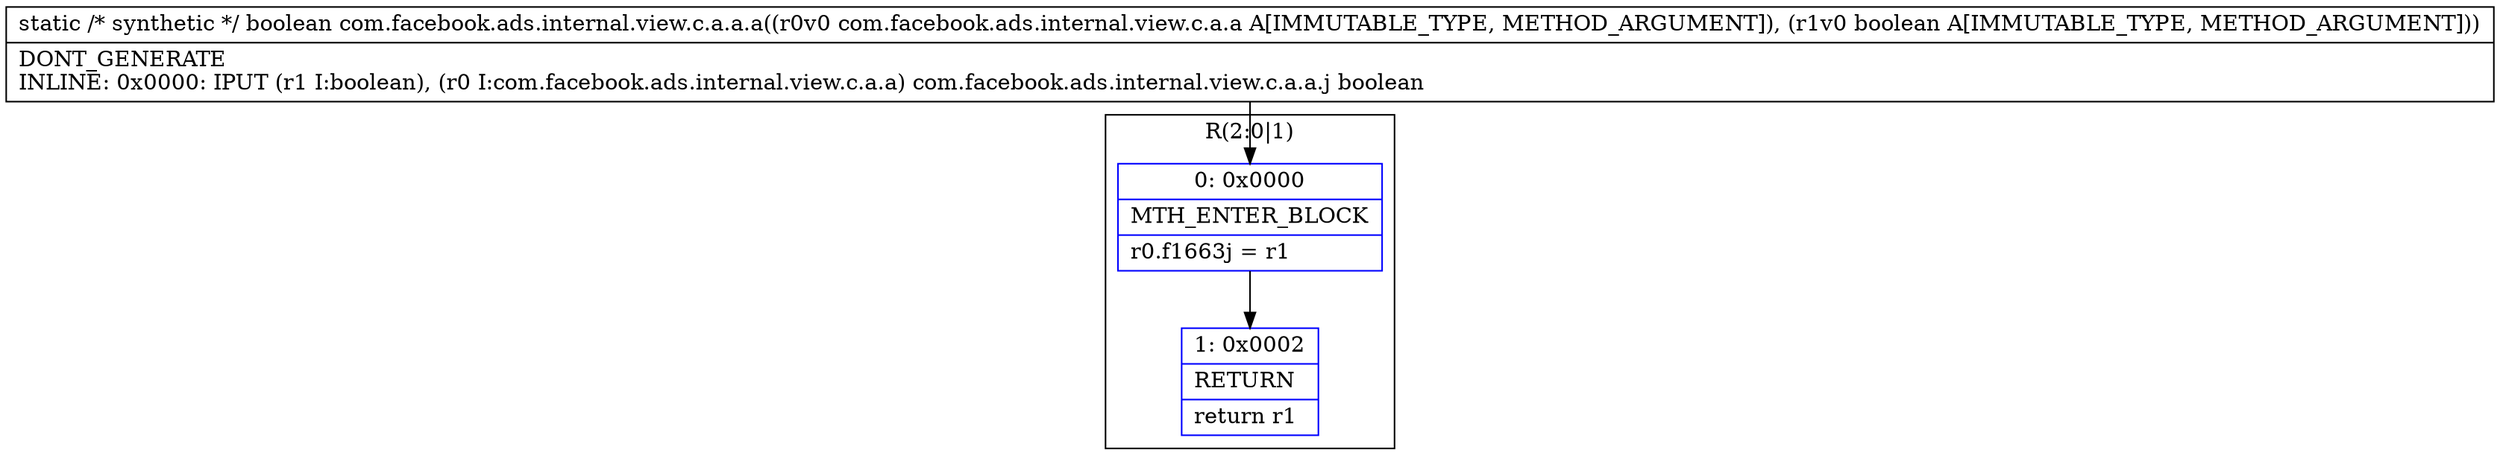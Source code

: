 digraph "CFG forcom.facebook.ads.internal.view.c.a.a.a(Lcom\/facebook\/ads\/internal\/view\/c\/a\/a;Z)Z" {
subgraph cluster_Region_1399950922 {
label = "R(2:0|1)";
node [shape=record,color=blue];
Node_0 [shape=record,label="{0\:\ 0x0000|MTH_ENTER_BLOCK\l|r0.f1663j = r1\l}"];
Node_1 [shape=record,label="{1\:\ 0x0002|RETURN\l|return r1\l}"];
}
MethodNode[shape=record,label="{static \/* synthetic *\/ boolean com.facebook.ads.internal.view.c.a.a.a((r0v0 com.facebook.ads.internal.view.c.a.a A[IMMUTABLE_TYPE, METHOD_ARGUMENT]), (r1v0 boolean A[IMMUTABLE_TYPE, METHOD_ARGUMENT]))  | DONT_GENERATE\lINLINE: 0x0000: IPUT  (r1 I:boolean), (r0 I:com.facebook.ads.internal.view.c.a.a) com.facebook.ads.internal.view.c.a.a.j boolean\l}"];
MethodNode -> Node_0;
Node_0 -> Node_1;
}

